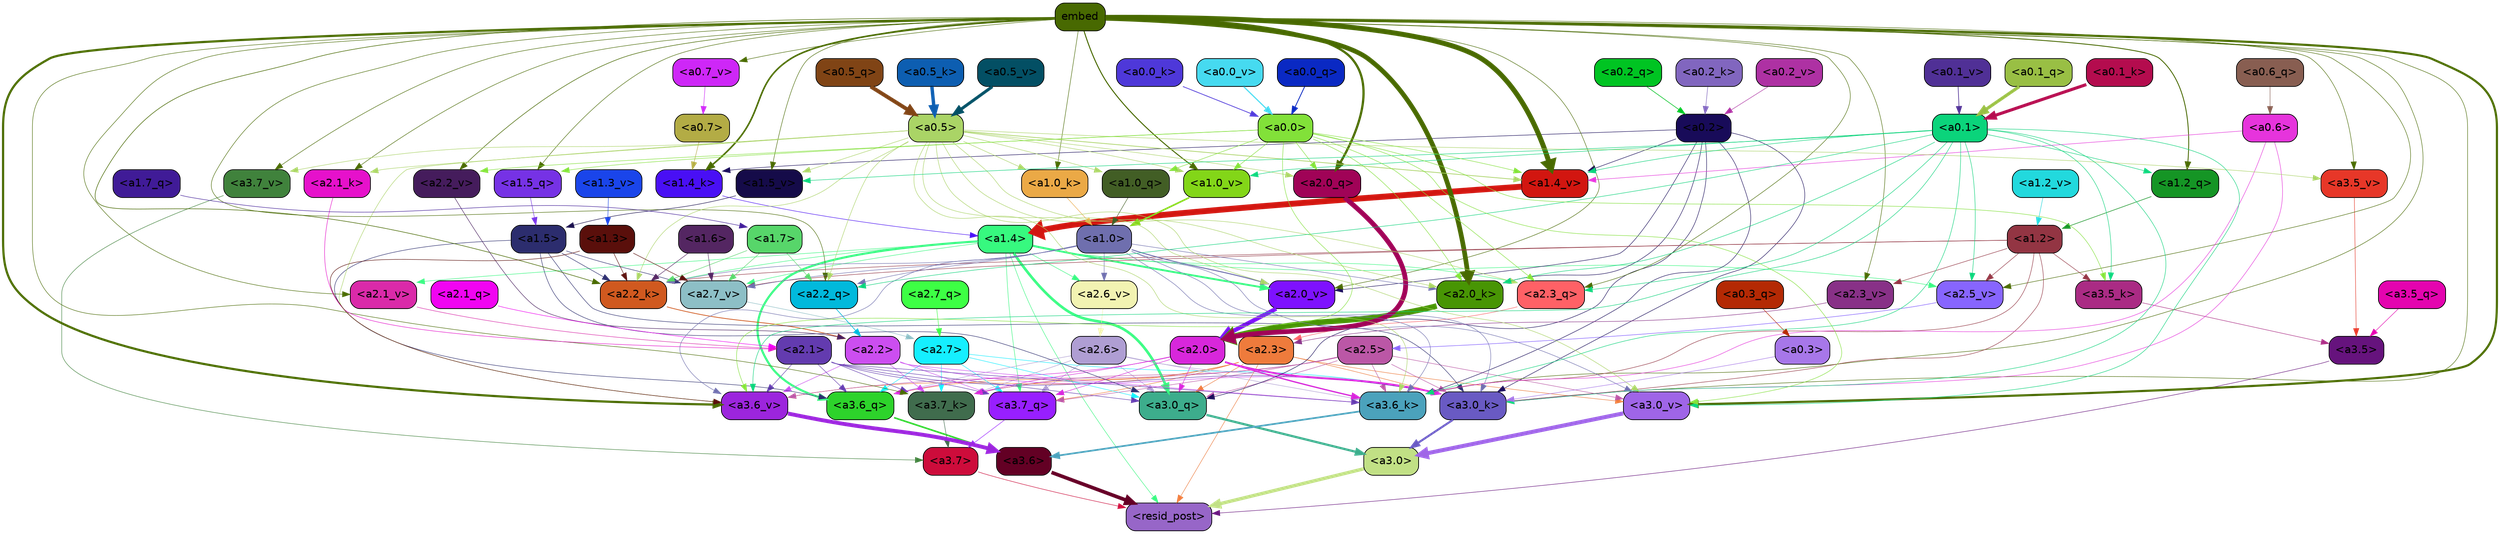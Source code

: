 strict digraph "" {
	graph [bgcolor=transparent,
		layout=dot,
		overlap=false,
		splines=true
	];
	"<a3.7>"	[color=black,
		fillcolor="#cd0c3b",
		fontname=Helvetica,
		shape=box,
		style="filled, rounded"];
	"<resid_post>"	[color=black,
		fillcolor="#9766c8",
		fontname=Helvetica,
		shape=box,
		style="filled, rounded"];
	"<a3.7>" -> "<resid_post>"	[color="#cd0c3b",
		penwidth=0.6];
	"<a3.6>"	[color=black,
		fillcolor="#630024",
		fontname=Helvetica,
		shape=box,
		style="filled, rounded"];
	"<a3.6>" -> "<resid_post>"	[color="#630024",
		penwidth=4.646730065345764];
	"<a3.5>"	[color=black,
		fillcolor="#66137d",
		fontname=Helvetica,
		shape=box,
		style="filled, rounded"];
	"<a3.5>" -> "<resid_post>"	[color="#66137d",
		penwidth=0.6];
	"<a3.0>"	[color=black,
		fillcolor="#c1e085",
		fontname=Helvetica,
		shape=box,
		style="filled, rounded"];
	"<a3.0>" -> "<resid_post>"	[color="#c1e085",
		penwidth=4.323132634162903];
	"<a2.3>"	[color=black,
		fillcolor="#ee7b3c",
		fontname=Helvetica,
		shape=box,
		style="filled, rounded"];
	"<a2.3>" -> "<resid_post>"	[color="#ee7b3c",
		penwidth=0.6];
	"<a3.7_q>"	[color=black,
		fillcolor="#981fff",
		fontname=Helvetica,
		shape=box,
		style="filled, rounded"];
	"<a2.3>" -> "<a3.7_q>"	[color="#ee7b3c",
		penwidth=0.6];
	"<a3.6_q>"	[color=black,
		fillcolor="#2dd32b",
		fontname=Helvetica,
		shape=box,
		style="filled, rounded"];
	"<a2.3>" -> "<a3.6_q>"	[color="#ee7b3c",
		penwidth=0.6];
	"<a3.0_q>"	[color=black,
		fillcolor="#3dad8c",
		fontname=Helvetica,
		shape=box,
		style="filled, rounded"];
	"<a2.3>" -> "<a3.0_q>"	[color="#ee7b3c",
		penwidth=0.6];
	"<a3.7_k>"	[color=black,
		fillcolor="#406c4d",
		fontname=Helvetica,
		shape=box,
		style="filled, rounded"];
	"<a2.3>" -> "<a3.7_k>"	[color="#ee7b3c",
		penwidth=0.6];
	"<a3.0_k>"	[color=black,
		fillcolor="#695ac3",
		fontname=Helvetica,
		shape=box,
		style="filled, rounded"];
	"<a2.3>" -> "<a3.0_k>"	[color="#ee7b3c",
		penwidth=0.6];
	"<a3.6_v>"	[color=black,
		fillcolor="#9c25dd",
		fontname=Helvetica,
		shape=box,
		style="filled, rounded"];
	"<a2.3>" -> "<a3.6_v>"	[color="#ee7b3c",
		penwidth=0.6];
	"<a3.0_v>"	[color=black,
		fillcolor="#9f65e7",
		fontname=Helvetica,
		shape=box,
		style="filled, rounded"];
	"<a2.3>" -> "<a3.0_v>"	[color="#ee7b3c",
		penwidth=0.6];
	"<a1.4>"	[color=black,
		fillcolor="#37f97f",
		fontname=Helvetica,
		shape=box,
		style="filled, rounded"];
	"<a1.4>" -> "<resid_post>"	[color="#37f97f",
		penwidth=0.6];
	"<a1.4>" -> "<a3.7_q>"	[color="#37f97f",
		penwidth=0.6];
	"<a1.4>" -> "<a3.6_q>"	[color="#37f97f",
		penwidth=2.700703263282776];
	"<a1.4>" -> "<a3.0_q>"	[color="#37f97f",
		penwidth=3.34255850315094];
	"<a2.3_q>"	[color=black,
		fillcolor="#ff6166",
		fontname=Helvetica,
		shape=box,
		style="filled, rounded"];
	"<a1.4>" -> "<a2.3_q>"	[color="#37f97f",
		penwidth=0.6];
	"<a2.2_k>"	[color=black,
		fillcolor="#d0591f",
		fontname=Helvetica,
		shape=box,
		style="filled, rounded"];
	"<a1.4>" -> "<a2.2_k>"	[color="#37f97f",
		penwidth=0.6];
	"<a2.7_v>"	[color=black,
		fillcolor="#8dbfc6",
		fontname=Helvetica,
		shape=box,
		style="filled, rounded"];
	"<a1.4>" -> "<a2.7_v>"	[color="#37f97f",
		penwidth=0.6];
	"<a2.6_v>"	[color=black,
		fillcolor="#f2f3b2",
		fontname=Helvetica,
		shape=box,
		style="filled, rounded"];
	"<a1.4>" -> "<a2.6_v>"	[color="#37f97f",
		penwidth=0.6];
	"<a2.5_v>"	[color=black,
		fillcolor="#8765fe",
		fontname=Helvetica,
		shape=box,
		style="filled, rounded"];
	"<a1.4>" -> "<a2.5_v>"	[color="#37f97f",
		penwidth=0.6];
	"<a2.1_v>"	[color=black,
		fillcolor="#da2aa9",
		fontname=Helvetica,
		shape=box,
		style="filled, rounded"];
	"<a1.4>" -> "<a2.1_v>"	[color="#37f97f",
		penwidth=0.6];
	"<a2.0_v>"	[color=black,
		fillcolor="#7e11fe",
		fontname=Helvetica,
		shape=box,
		style="filled, rounded"];
	"<a1.4>" -> "<a2.0_v>"	[color="#37f97f",
		penwidth=2.387977123260498];
	"<a3.7_q>" -> "<a3.7>"	[color="#981fff",
		penwidth=0.6];
	"<a3.6_q>" -> "<a3.6>"	[color="#2dd32b",
		penwidth=2.03758105635643];
	"<a3.5_q>"	[color=black,
		fillcolor="#e404af",
		fontname=Helvetica,
		shape=box,
		style="filled, rounded"];
	"<a3.5_q>" -> "<a3.5>"	[color="#e404af",
		penwidth=0.6];
	"<a3.0_q>" -> "<a3.0>"	[color="#3dad8c",
		penwidth=2.8638100624084473];
	"<a3.7_k>" -> "<a3.7>"	[color="#406c4d",
		penwidth=0.6];
	"<a3.6_k>"	[color=black,
		fillcolor="#4ba2bc",
		fontname=Helvetica,
		shape=box,
		style="filled, rounded"];
	"<a3.6_k>" -> "<a3.6>"	[color="#4ba2bc",
		penwidth=2.174198240041733];
	"<a3.5_k>"	[color=black,
		fillcolor="#aa2b84",
		fontname=Helvetica,
		shape=box,
		style="filled, rounded"];
	"<a3.5_k>" -> "<a3.5>"	[color="#aa2b84",
		penwidth=0.6];
	"<a3.0_k>" -> "<a3.0>"	[color="#695ac3",
		penwidth=2.6274144649505615];
	"<a3.7_v>"	[color=black,
		fillcolor="#40823c",
		fontname=Helvetica,
		shape=box,
		style="filled, rounded"];
	"<a3.7_v>" -> "<a3.7>"	[color="#40823c",
		penwidth=0.6];
	"<a3.6_v>" -> "<a3.6>"	[color="#9c25dd",
		penwidth=5.002329230308533];
	"<a3.5_v>"	[color=black,
		fillcolor="#e73728",
		fontname=Helvetica,
		shape=box,
		style="filled, rounded"];
	"<a3.5_v>" -> "<a3.5>"	[color="#e73728",
		penwidth=0.6];
	"<a3.0_v>" -> "<a3.0>"	[color="#9f65e7",
		penwidth=5.188832879066467];
	"<a2.7>"	[color=black,
		fillcolor="#15efff",
		fontname=Helvetica,
		shape=box,
		style="filled, rounded"];
	"<a2.7>" -> "<a3.7_q>"	[color="#15efff",
		penwidth=0.6];
	"<a2.7>" -> "<a3.6_q>"	[color="#15efff",
		penwidth=0.6];
	"<a2.7>" -> "<a3.0_q>"	[color="#15efff",
		penwidth=0.6];
	"<a2.7>" -> "<a3.7_k>"	[color="#15efff",
		penwidth=0.6];
	"<a2.7>" -> "<a3.0_k>"	[color="#15efff",
		penwidth=0.6];
	"<a2.6>"	[color=black,
		fillcolor="#af9ed3",
		fontname=Helvetica,
		shape=box,
		style="filled, rounded"];
	"<a2.6>" -> "<a3.7_q>"	[color="#af9ed3",
		penwidth=0.6];
	"<a2.6>" -> "<a3.6_q>"	[color="#af9ed3",
		penwidth=0.6];
	"<a2.6>" -> "<a3.0_q>"	[color="#af9ed3",
		penwidth=0.6];
	"<a2.6>" -> "<a3.7_k>"	[color="#af9ed3",
		penwidth=0.6];
	"<a2.6>" -> "<a3.6_k>"	[color="#af9ed3",
		penwidth=0.6];
	"<a2.6>" -> "<a3.0_k>"	[color="#af9ed3",
		penwidth=0.6];
	"<a2.5>"	[color=black,
		fillcolor="#bb57a6",
		fontname=Helvetica,
		shape=box,
		style="filled, rounded"];
	"<a2.5>" -> "<a3.7_q>"	[color="#bb57a6",
		penwidth=0.6];
	"<a2.5>" -> "<a3.0_q>"	[color="#bb57a6",
		penwidth=0.6];
	"<a2.5>" -> "<a3.7_k>"	[color="#bb57a6",
		penwidth=0.6];
	"<a2.5>" -> "<a3.6_k>"	[color="#bb57a6",
		penwidth=0.6];
	"<a2.5>" -> "<a3.0_k>"	[color="#bb57a6",
		penwidth=0.6];
	"<a2.5>" -> "<a3.6_v>"	[color="#bb57a6",
		penwidth=0.6];
	"<a2.5>" -> "<a3.0_v>"	[color="#bb57a6",
		penwidth=0.6];
	"<a2.2>"	[color=black,
		fillcolor="#cc4ef0",
		fontname=Helvetica,
		shape=box,
		style="filled, rounded"];
	"<a2.2>" -> "<a3.7_q>"	[color="#cc4ef0",
		penwidth=0.6];
	"<a2.2>" -> "<a3.7_k>"	[color="#cc4ef0",
		penwidth=0.6];
	"<a2.2>" -> "<a3.6_k>"	[color="#cc4ef0",
		penwidth=0.6];
	"<a2.2>" -> "<a3.0_k>"	[color="#cc4ef0",
		penwidth=0.6];
	"<a2.2>" -> "<a3.6_v>"	[color="#cc4ef0",
		penwidth=0.6];
	"<a2.1>"	[color=black,
		fillcolor="#633baf",
		fontname=Helvetica,
		shape=box,
		style="filled, rounded"];
	"<a2.1>" -> "<a3.7_q>"	[color="#633baf",
		penwidth=0.6];
	"<a2.1>" -> "<a3.6_q>"	[color="#633baf",
		penwidth=0.6];
	"<a2.1>" -> "<a3.0_q>"	[color="#633baf",
		penwidth=0.6];
	"<a2.1>" -> "<a3.7_k>"	[color="#633baf",
		penwidth=0.6];
	"<a2.1>" -> "<a3.6_k>"	[color="#633baf",
		penwidth=0.6];
	"<a2.1>" -> "<a3.0_k>"	[color="#633baf",
		penwidth=0.6];
	"<a2.1>" -> "<a3.6_v>"	[color="#633baf",
		penwidth=0.6];
	"<a2.0>"	[color=black,
		fillcolor="#d827db",
		fontname=Helvetica,
		shape=box,
		style="filled, rounded"];
	"<a2.0>" -> "<a3.7_q>"	[color="#d827db",
		penwidth=0.6];
	"<a2.0>" -> "<a3.6_q>"	[color="#d827db",
		penwidth=0.6];
	"<a2.0>" -> "<a3.0_q>"	[color="#d827db",
		penwidth=0.6];
	"<a2.0>" -> "<a3.7_k>"	[color="#d827db",
		penwidth=0.6];
	"<a2.0>" -> "<a3.6_k>"	[color="#d827db",
		penwidth=1.6454488784074783];
	"<a2.0>" -> "<a3.0_k>"	[color="#d827db",
		penwidth=2.2218968719244003];
	"<a1.5>"	[color=black,
		fillcolor="#2c2d6e",
		fontname=Helvetica,
		shape=box,
		style="filled, rounded"];
	"<a1.5>" -> "<a3.6_q>"	[color="#2c2d6e",
		penwidth=0.6];
	"<a1.5>" -> "<a3.0_q>"	[color="#2c2d6e",
		penwidth=0.6];
	"<a1.5>" -> "<a3.0_k>"	[color="#2c2d6e",
		penwidth=0.6];
	"<a1.5>" -> "<a2.2_k>"	[color="#2c2d6e",
		penwidth=0.6];
	"<a1.5>" -> "<a2.7_v>"	[color="#2c2d6e",
		penwidth=0.6];
	"<a0.2>"	[color=black,
		fillcolor="#180b59",
		fontname=Helvetica,
		shape=box,
		style="filled, rounded"];
	"<a0.2>" -> "<a3.0_q>"	[color="#180b59",
		penwidth=0.6];
	"<a0.2>" -> "<a3.6_k>"	[color="#180b59",
		penwidth=0.6];
	"<a0.2>" -> "<a3.0_k>"	[color="#180b59",
		penwidth=0.6];
	"<a2.0_k>"	[color=black,
		fillcolor="#489504",
		fontname=Helvetica,
		shape=box,
		style="filled, rounded"];
	"<a0.2>" -> "<a2.0_k>"	[color="#180b59",
		penwidth=0.6];
	"<a0.2>" -> "<a2.0_v>"	[color="#180b59",
		penwidth=0.6];
	"<a1.4_k>"	[color=black,
		fillcolor="#490ff5",
		fontname=Helvetica,
		shape=box,
		style="filled, rounded"];
	"<a0.2>" -> "<a1.4_k>"	[color="#180b59",
		penwidth=0.6];
	"<a1.4_v>"	[color=black,
		fillcolor="#d21610",
		fontname=Helvetica,
		shape=box,
		style="filled, rounded"];
	"<a0.2>" -> "<a1.4_v>"	[color="#180b59",
		penwidth=0.6];
	embed	[color=black,
		fillcolor="#486901",
		fontname=Helvetica,
		shape=box,
		style="filled, rounded"];
	embed -> "<a3.7_k>"	[color="#486901",
		penwidth=0.6];
	embed -> "<a3.6_k>"	[color="#486901",
		penwidth=0.6];
	embed -> "<a3.0_k>"	[color="#486901",
		penwidth=0.6];
	embed -> "<a3.7_v>"	[color="#486901",
		penwidth=0.6];
	embed -> "<a3.6_v>"	[color="#486901",
		penwidth=2.8301228284835815];
	embed -> "<a3.5_v>"	[color="#486901",
		penwidth=0.6];
	embed -> "<a3.0_v>"	[color="#486901",
		penwidth=2.7660785913467407];
	embed -> "<a2.3_q>"	[color="#486901",
		penwidth=0.6];
	"<a2.2_q>"	[color=black,
		fillcolor="#01b9dc",
		fontname=Helvetica,
		shape=box,
		style="filled, rounded"];
	embed -> "<a2.2_q>"	[color="#486901",
		penwidth=0.6];
	"<a2.0_q>"	[color=black,
		fillcolor="#a00357",
		fontname=Helvetica,
		shape=box,
		style="filled, rounded"];
	embed -> "<a2.0_q>"	[color="#486901",
		penwidth=2.918822765350342];
	embed -> "<a2.2_k>"	[color="#486901",
		penwidth=0.7099294662475586];
	"<a2.1_k>"	[color=black,
		fillcolor="#e611cb",
		fontname=Helvetica,
		shape=box,
		style="filled, rounded"];
	embed -> "<a2.1_k>"	[color="#486901",
		penwidth=0.6];
	embed -> "<a2.0_k>"	[color="#486901",
		penwidth=6.075345039367676];
	embed -> "<a2.5_v>"	[color="#486901",
		penwidth=0.6];
	"<a2.3_v>"	[color=black,
		fillcolor="#883187",
		fontname=Helvetica,
		shape=box,
		style="filled, rounded"];
	embed -> "<a2.3_v>"	[color="#486901",
		penwidth=0.6];
	"<a2.2_v>"	[color=black,
		fillcolor="#451c5c",
		fontname=Helvetica,
		shape=box,
		style="filled, rounded"];
	embed -> "<a2.2_v>"	[color="#486901",
		penwidth=0.6909599304199219];
	embed -> "<a2.1_v>"	[color="#486901",
		penwidth=0.6];
	embed -> "<a2.0_v>"	[color="#486901",
		penwidth=0.6];
	"<a1.5_q>"	[color=black,
		fillcolor="#7632e5",
		fontname=Helvetica,
		shape=box,
		style="filled, rounded"];
	embed -> "<a1.5_q>"	[color="#486901",
		penwidth=0.6];
	"<a1.2_q>"	[color=black,
		fillcolor="#159525",
		fontname=Helvetica,
		shape=box,
		style="filled, rounded"];
	embed -> "<a1.2_q>"	[color="#486901",
		penwidth=1.1075286865234375];
	embed -> "<a1.4_k>"	[color="#486901",
		penwidth=2.043105125427246];
	"<a1.0_k>"	[color=black,
		fillcolor="#eba946",
		fontname=Helvetica,
		shape=box,
		style="filled, rounded"];
	embed -> "<a1.0_k>"	[color="#486901",
		penwidth=0.6];
	"<a1.5_v>"	[color=black,
		fillcolor="#150b49",
		fontname=Helvetica,
		shape=box,
		style="filled, rounded"];
	embed -> "<a1.5_v>"	[color="#486901",
		penwidth=0.6];
	embed -> "<a1.4_v>"	[color="#486901",
		penwidth=6.46385931968689];
	"<a1.0_v>"	[color=black,
		fillcolor="#83d618",
		fontname=Helvetica,
		shape=box,
		style="filled, rounded"];
	embed -> "<a1.0_v>"	[color="#486901",
		penwidth=1.273291826248169];
	"<a0.7_v>"	[color=black,
		fillcolor="#ce27f7",
		fontname=Helvetica,
		shape=box,
		style="filled, rounded"];
	embed -> "<a0.7_v>"	[color="#486901",
		penwidth=0.6];
	"<a1.2>"	[color=black,
		fillcolor="#933543",
		fontname=Helvetica,
		shape=box,
		style="filled, rounded"];
	"<a1.2>" -> "<a3.6_k>"	[color="#933543",
		penwidth=0.6];
	"<a1.2>" -> "<a3.5_k>"	[color="#933543",
		penwidth=0.6];
	"<a1.2>" -> "<a3.0_k>"	[color="#933543",
		penwidth=0.6];
	"<a1.2>" -> "<a2.2_k>"	[color="#933543",
		penwidth=0.6];
	"<a1.2>" -> "<a2.7_v>"	[color="#933543",
		penwidth=0.6];
	"<a1.2>" -> "<a2.5_v>"	[color="#933543",
		penwidth=0.6];
	"<a1.2>" -> "<a2.3_v>"	[color="#933543",
		penwidth=0.6];
	"<a1.0>"	[color=black,
		fillcolor="#6f6fae",
		fontname=Helvetica,
		shape=box,
		style="filled, rounded"];
	"<a1.0>" -> "<a3.6_k>"	[color="#6f6fae",
		penwidth=0.6];
	"<a1.0>" -> "<a3.0_k>"	[color="#6f6fae",
		penwidth=0.6];
	"<a1.0>" -> "<a3.6_v>"	[color="#6f6fae",
		penwidth=0.6];
	"<a1.0>" -> "<a3.0_v>"	[color="#6f6fae",
		penwidth=0.6];
	"<a1.0>" -> "<a2.2_q>"	[color="#6f6fae",
		penwidth=0.6];
	"<a1.0>" -> "<a2.2_k>"	[color="#6f6fae",
		penwidth=0.6];
	"<a1.0>" -> "<a2.0_k>"	[color="#6f6fae",
		penwidth=0.6];
	"<a1.0>" -> "<a2.7_v>"	[color="#6f6fae",
		penwidth=0.6];
	"<a1.0>" -> "<a2.6_v>"	[color="#6f6fae",
		penwidth=0.6];
	"<a1.0>" -> "<a2.0_v>"	[color="#6f6fae",
		penwidth=1.2435333728790283];
	"<a0.6>"	[color=black,
		fillcolor="#e634dc",
		fontname=Helvetica,
		shape=box,
		style="filled, rounded"];
	"<a0.6>" -> "<a3.6_k>"	[color="#e634dc",
		penwidth=0.6];
	"<a0.6>" -> "<a3.0_k>"	[color="#e634dc",
		penwidth=0.6];
	"<a0.6>" -> "<a1.4_v>"	[color="#e634dc",
		penwidth=0.6];
	"<a0.5>"	[color=black,
		fillcolor="#aad466",
		fontname=Helvetica,
		shape=box,
		style="filled, rounded"];
	"<a0.5>" -> "<a3.6_k>"	[color="#aad466",
		penwidth=0.6];
	"<a0.5>" -> "<a3.7_v>"	[color="#aad466",
		penwidth=0.6];
	"<a0.5>" -> "<a3.6_v>"	[color="#aad466",
		penwidth=0.6];
	"<a0.5>" -> "<a3.5_v>"	[color="#aad466",
		penwidth=0.6];
	"<a0.5>" -> "<a3.0_v>"	[color="#aad466",
		penwidth=0.6124261617660522];
	"<a0.5>" -> "<a2.3_q>"	[color="#aad466",
		penwidth=0.6];
	"<a0.5>" -> "<a2.2_q>"	[color="#aad466",
		penwidth=0.6];
	"<a0.5>" -> "<a2.0_q>"	[color="#aad466",
		penwidth=0.6];
	"<a0.5>" -> "<a2.2_k>"	[color="#aad466",
		penwidth=0.6];
	"<a0.5>" -> "<a2.1_k>"	[color="#aad466",
		penwidth=0.6];
	"<a0.5>" -> "<a2.0_k>"	[color="#aad466",
		penwidth=0.6112704277038574];
	"<a0.5>" -> "<a2.0_v>"	[color="#aad466",
		penwidth=0.6];
	"<a1.0_q>"	[color=black,
		fillcolor="#425e25",
		fontname=Helvetica,
		shape=box,
		style="filled, rounded"];
	"<a0.5>" -> "<a1.0_q>"	[color="#aad466",
		penwidth=0.6];
	"<a0.5>" -> "<a1.0_k>"	[color="#aad466",
		penwidth=0.6];
	"<a0.5>" -> "<a1.5_v>"	[color="#aad466",
		penwidth=0.6];
	"<a0.5>" -> "<a1.4_v>"	[color="#aad466",
		penwidth=0.9145197868347168];
	"<a0.5>" -> "<a1.0_v>"	[color="#aad466",
		penwidth=0.6];
	"<a0.1>"	[color=black,
		fillcolor="#0bd47b",
		fontname=Helvetica,
		shape=box,
		style="filled, rounded"];
	"<a0.1>" -> "<a3.6_k>"	[color="#0bd47b",
		penwidth=0.6];
	"<a0.1>" -> "<a3.5_k>"	[color="#0bd47b",
		penwidth=0.6];
	"<a0.1>" -> "<a3.0_k>"	[color="#0bd47b",
		penwidth=0.6];
	"<a0.1>" -> "<a3.6_v>"	[color="#0bd47b",
		penwidth=0.6];
	"<a0.1>" -> "<a3.0_v>"	[color="#0bd47b",
		penwidth=0.6];
	"<a0.1>" -> "<a2.3_q>"	[color="#0bd47b",
		penwidth=0.6];
	"<a0.1>" -> "<a2.2_q>"	[color="#0bd47b",
		penwidth=0.6];
	"<a0.1>" -> "<a2.0_k>"	[color="#0bd47b",
		penwidth=0.6];
	"<a0.1>" -> "<a2.5_v>"	[color="#0bd47b",
		penwidth=0.6];
	"<a0.1>" -> "<a1.2_q>"	[color="#0bd47b",
		penwidth=0.6];
	"<a0.1>" -> "<a1.5_v>"	[color="#0bd47b",
		penwidth=0.6];
	"<a0.1>" -> "<a1.4_v>"	[color="#0bd47b",
		penwidth=0.6];
	"<a0.1>" -> "<a1.0_v>"	[color="#0bd47b",
		penwidth=0.6];
	"<a0.0>"	[color=black,
		fillcolor="#82e139",
		fontname=Helvetica,
		shape=box,
		style="filled, rounded"];
	"<a0.0>" -> "<a3.5_k>"	[color="#82e139",
		penwidth=0.6];
	"<a0.0>" -> "<a3.6_v>"	[color="#82e139",
		penwidth=0.6];
	"<a0.0>" -> "<a3.0_v>"	[color="#82e139",
		penwidth=0.6];
	"<a0.0>" -> "<a2.3_q>"	[color="#82e139",
		penwidth=0.6];
	"<a0.0>" -> "<a2.0_q>"	[color="#82e139",
		penwidth=0.6];
	"<a0.0>" -> "<a2.0_k>"	[color="#82e139",
		penwidth=0.6];
	"<a0.0>" -> "<a2.2_v>"	[color="#82e139",
		penwidth=0.6];
	"<a0.0>" -> "<a1.5_q>"	[color="#82e139",
		penwidth=0.6];
	"<a0.0>" -> "<a1.0_q>"	[color="#82e139",
		penwidth=0.6];
	"<a0.0>" -> "<a1.4_v>"	[color="#82e139",
		penwidth=0.6];
	"<a0.0>" -> "<a1.0_v>"	[color="#82e139",
		penwidth=0.6];
	"<a0.3>"	[color=black,
		fillcolor="#a777e9",
		fontname=Helvetica,
		shape=box,
		style="filled, rounded"];
	"<a0.3>" -> "<a3.0_k>"	[color="#a777e9",
		penwidth=0.6];
	"<a1.3>"	[color=black,
		fillcolor="#5a0f0b",
		fontname=Helvetica,
		shape=box,
		style="filled, rounded"];
	"<a1.3>" -> "<a3.6_v>"	[color="#5a0f0b",
		penwidth=0.6];
	"<a1.3>" -> "<a2.2_k>"	[color="#5a0f0b",
		penwidth=0.6];
	"<a1.3>" -> "<a2.7_v>"	[color="#5a0f0b",
		penwidth=0.6];
	"<a2.7_q>"	[color=black,
		fillcolor="#3dff44",
		fontname=Helvetica,
		shape=box,
		style="filled, rounded"];
	"<a2.7_q>" -> "<a2.7>"	[color="#3dff44",
		penwidth=0.6];
	"<a2.3_q>" -> "<a2.3>"	[color="#ff6166",
		penwidth=0.6];
	"<a2.2_q>" -> "<a2.2>"	[color="#01b9dc",
		penwidth=0.8114519119262695];
	"<a2.1_q>"	[color=black,
		fillcolor="#f104f2",
		fontname=Helvetica,
		shape=box,
		style="filled, rounded"];
	"<a2.1_q>" -> "<a2.1>"	[color="#f104f2",
		penwidth=0.6];
	"<a2.0_q>" -> "<a2.0>"	[color="#a00357",
		penwidth=6.2323237657547];
	"<a2.2_k>" -> "<a2.2>"	[color="#d0591f",
		penwidth=0.9331893920898438];
	"<a2.1_k>" -> "<a2.1>"	[color="#e611cb",
		penwidth=0.6];
	"<a2.0_k>" -> "<a2.0>"	[color="#489504",
		penwidth=7.158664226531982];
	"<a2.7_v>" -> "<a2.7>"	[color="#8dbfc6",
		penwidth=0.6];
	"<a2.6_v>" -> "<a2.6>"	[color="#f2f3b2",
		penwidth=0.6];
	"<a2.5_v>" -> "<a2.5>"	[color="#8765fe",
		penwidth=0.6657319068908691];
	"<a2.3_v>" -> "<a2.3>"	[color="#883187",
		penwidth=0.6];
	"<a2.2_v>" -> "<a2.2>"	[color="#451c5c",
		penwidth=0.6];
	"<a2.1_v>" -> "<a2.1>"	[color="#da2aa9",
		penwidth=0.6];
	"<a2.0_v>" -> "<a2.0>"	[color="#7e11fe",
		penwidth=5.380099236965179];
	"<a1.7>"	[color=black,
		fillcolor="#57d66a",
		fontname=Helvetica,
		shape=box,
		style="filled, rounded"];
	"<a1.7>" -> "<a2.2_q>"	[color="#57d66a",
		penwidth=0.6];
	"<a1.7>" -> "<a2.2_k>"	[color="#57d66a",
		penwidth=0.6];
	"<a1.7>" -> "<a2.7_v>"	[color="#57d66a",
		penwidth=0.6];
	"<a1.6>"	[color=black,
		fillcolor="#542662",
		fontname=Helvetica,
		shape=box,
		style="filled, rounded"];
	"<a1.6>" -> "<a2.2_k>"	[color="#542662",
		penwidth=0.6];
	"<a1.6>" -> "<a2.7_v>"	[color="#542662",
		penwidth=0.6];
	"<a1.7_q>"	[color=black,
		fillcolor="#401b97",
		fontname=Helvetica,
		shape=box,
		style="filled, rounded"];
	"<a1.7_q>" -> "<a1.7>"	[color="#401b97",
		penwidth=0.6];
	"<a1.5_q>" -> "<a1.5>"	[color="#7632e5",
		penwidth=0.6];
	"<a1.2_q>" -> "<a1.2>"	[color="#159525",
		penwidth=0.6965713500976562];
	"<a1.0_q>" -> "<a1.0>"	[color="#425e25",
		penwidth=0.6];
	"<a1.4_k>" -> "<a1.4>"	[color="#490ff5",
		penwidth=0.6];
	"<a1.0_k>" -> "<a1.0>"	[color="#eba946",
		penwidth=0.6];
	"<a1.5_v>" -> "<a1.5>"	[color="#150b49",
		penwidth=0.6];
	"<a1.4_v>" -> "<a1.4>"	[color="#d21610",
		penwidth=7.649995803833008];
	"<a1.3_v>"	[color=black,
		fillcolor="#1a45ea",
		fontname=Helvetica,
		shape=box,
		style="filled, rounded"];
	"<a1.3_v>" -> "<a1.3>"	[color="#1a45ea",
		penwidth=0.6];
	"<a1.2_v>"	[color=black,
		fillcolor="#22d9dd",
		fontname=Helvetica,
		shape=box,
		style="filled, rounded"];
	"<a1.2_v>" -> "<a1.2>"	[color="#22d9dd",
		penwidth=0.6];
	"<a1.0_v>" -> "<a1.0>"	[color="#83d618",
		penwidth=2.050852060317993];
	"<a0.7>"	[color=black,
		fillcolor="#b3ac45",
		fontname=Helvetica,
		shape=box,
		style="filled, rounded"];
	"<a0.7>" -> "<a1.4_k>"	[color="#b3ac45",
		penwidth=0.6];
	"<a0.6_q>"	[color=black,
		fillcolor="#885e51",
		fontname=Helvetica,
		shape=box,
		style="filled, rounded"];
	"<a0.6_q>" -> "<a0.6>"	[color="#885e51",
		penwidth=0.6];
	"<a0.5_q>"	[color=black,
		fillcolor="#804415",
		fontname=Helvetica,
		shape=box,
		style="filled, rounded"];
	"<a0.5_q>" -> "<a0.5>"	[color="#804415",
		penwidth=4.9415271282196045];
	"<a0.3_q>"	[color=black,
		fillcolor="#b42904",
		fontname=Helvetica,
		shape=box,
		style="filled, rounded"];
	"<a0.3_q>" -> "<a0.3>"	[color="#b42904",
		penwidth=0.6];
	"<a0.2_q>"	[color=black,
		fillcolor="#00c422",
		fontname=Helvetica,
		shape=box,
		style="filled, rounded"];
	"<a0.2_q>" -> "<a0.2>"	[color="#00c422",
		penwidth=0.7393593788146973];
	"<a0.1_q>"	[color=black,
		fillcolor="#99bf44",
		fontname=Helvetica,
		shape=box,
		style="filled, rounded"];
	"<a0.1_q>" -> "<a0.1>"	[color="#99bf44",
		penwidth=4.0437469482421875];
	"<a0.0_q>"	[color=black,
		fillcolor="#0a29c3",
		fontname=Helvetica,
		shape=box,
		style="filled, rounded"];
	"<a0.0_q>" -> "<a0.0>"	[color="#0a29c3",
		penwidth=1.0526800155639648];
	"<a0.5_k>"	[color=black,
		fillcolor="#0d5eb1",
		fontname=Helvetica,
		shape=box,
		style="filled, rounded"];
	"<a0.5_k>" -> "<a0.5>"	[color="#0d5eb1",
		penwidth=4.382697105407715];
	"<a0.2_k>"	[color=black,
		fillcolor="#8166bf",
		fontname=Helvetica,
		shape=box,
		style="filled, rounded"];
	"<a0.2_k>" -> "<a0.2>"	[color="#8166bf",
		penwidth=0.6394491195678711];
	"<a0.1_k>"	[color=black,
		fillcolor="#b40c4e",
		fontname=Helvetica,
		shape=box,
		style="filled, rounded"];
	"<a0.1_k>" -> "<a0.1>"	[color="#b40c4e",
		penwidth=3.9428932666778564];
	"<a0.0_k>"	[color=black,
		fillcolor="#4e38d9",
		fontname=Helvetica,
		shape=box,
		style="filled, rounded"];
	"<a0.0_k>" -> "<a0.0>"	[color="#4e38d9",
		penwidth=0.9280776977539062];
	"<a0.7_v>" -> "<a0.7>"	[color="#ce27f7",
		penwidth=0.6];
	"<a0.5_v>"	[color=black,
		fillcolor="#034f64",
		fontname=Helvetica,
		shape=box,
		style="filled, rounded"];
	"<a0.5_v>" -> "<a0.5>"	[color="#034f64",
		penwidth=3.8846328258514404];
	"<a0.2_v>"	[color=black,
		fillcolor="#ae31a3",
		fontname=Helvetica,
		shape=box,
		style="filled, rounded"];
	"<a0.2_v>" -> "<a0.2>"	[color="#ae31a3",
		penwidth=0.6];
	"<a0.1_v>"	[color=black,
		fillcolor="#503096",
		fontname=Helvetica,
		shape=box,
		style="filled, rounded"];
	"<a0.1_v>" -> "<a0.1>"	[color="#503096",
		penwidth=0.8284716606140137];
	"<a0.0_v>"	[color=black,
		fillcolor="#46daf0",
		fontname=Helvetica,
		shape=box,
		style="filled, rounded"];
	"<a0.0_v>" -> "<a0.0>"	[color="#46daf0",
		penwidth=1.44976806640625];
}
